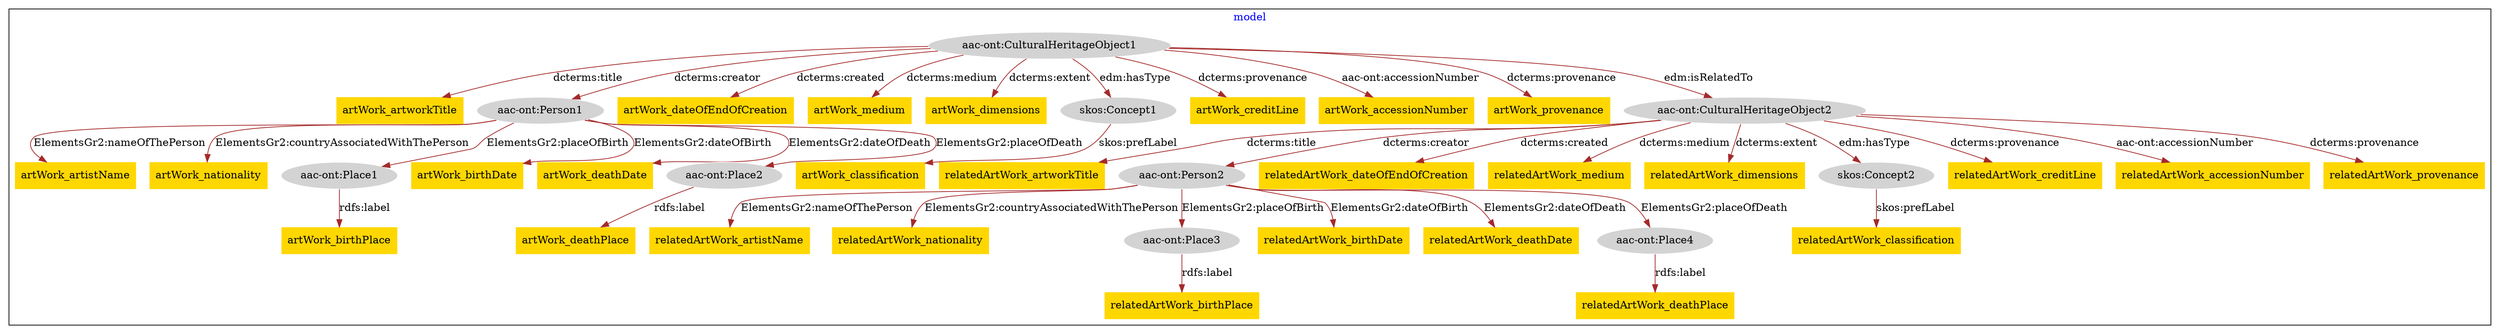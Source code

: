 digraph n0 {
fontcolor="blue"
remincross="true"
subgraph cluster {
label="model"
"aac-ont:CulturalHeritageObject1"[style="filled",color="white",fillcolor="lightgray",label="aac-ont:CulturalHeritageObject1"];
"artWork_artworkTitle"[shape="plaintext",style="filled",fillcolor="gold",label="artWork_artworkTitle"];
"aac-ont:Person1"[style="filled",color="white",fillcolor="lightgray",label="aac-ont:Person1"];
"artWork_artistName"[shape="plaintext",style="filled",fillcolor="gold",label="artWork_artistName"];
"artWork_nationality"[shape="plaintext",style="filled",fillcolor="gold",label="artWork_nationality"];
"aac-ont:Place1"[style="filled",color="white",fillcolor="lightgray",label="aac-ont:Place1"];
"artWork_birthPlace"[shape="plaintext",style="filled",fillcolor="gold",label="artWork_birthPlace"];
"artWork_birthDate"[shape="plaintext",style="filled",fillcolor="gold",label="artWork_birthDate"];
"artWork_deathDate"[shape="plaintext",style="filled",fillcolor="gold",label="artWork_deathDate"];
"aac-ont:Place2"[style="filled",color="white",fillcolor="lightgray",label="aac-ont:Place2"];
"artWork_deathPlace"[shape="plaintext",style="filled",fillcolor="gold",label="artWork_deathPlace"];
"artWork_dateOfEndOfCreation"[shape="plaintext",style="filled",fillcolor="gold",label="artWork_dateOfEndOfCreation"];
"artWork_medium"[shape="plaintext",style="filled",fillcolor="gold",label="artWork_medium"];
"artWork_dimensions"[shape="plaintext",style="filled",fillcolor="gold",label="artWork_dimensions"];
"skos:Concept1"[style="filled",color="white",fillcolor="lightgray",label="skos:Concept1"];
"artWork_classification"[shape="plaintext",style="filled",fillcolor="gold",label="artWork_classification"];
"artWork_creditLine"[shape="plaintext",style="filled",fillcolor="gold",label="artWork_creditLine"];
"artWork_accessionNumber"[shape="plaintext",style="filled",fillcolor="gold",label="artWork_accessionNumber"];
"artWork_provenance"[shape="plaintext",style="filled",fillcolor="gold",label="artWork_provenance"];
"aac-ont:CulturalHeritageObject2"[style="filled",color="white",fillcolor="lightgray",label="aac-ont:CulturalHeritageObject2"];
"relatedArtWork_artworkTitle"[shape="plaintext",style="filled",fillcolor="gold",label="relatedArtWork_artworkTitle"];
"aac-ont:Person2"[style="filled",color="white",fillcolor="lightgray",label="aac-ont:Person2"];
"relatedArtWork_artistName"[shape="plaintext",style="filled",fillcolor="gold",label="relatedArtWork_artistName"];
"relatedArtWork_nationality"[shape="plaintext",style="filled",fillcolor="gold",label="relatedArtWork_nationality"];
"aac-ont:Place3"[style="filled",color="white",fillcolor="lightgray",label="aac-ont:Place3"];
"relatedArtWork_birthPlace"[shape="plaintext",style="filled",fillcolor="gold",label="relatedArtWork_birthPlace"];
"relatedArtWork_birthDate"[shape="plaintext",style="filled",fillcolor="gold",label="relatedArtWork_birthDate"];
"relatedArtWork_deathDate"[shape="plaintext",style="filled",fillcolor="gold",label="relatedArtWork_deathDate"];
"aac-ont:Place4"[style="filled",color="white",fillcolor="lightgray",label="aac-ont:Place4"];
"relatedArtWork_deathPlace"[shape="plaintext",style="filled",fillcolor="gold",label="relatedArtWork_deathPlace"];
"relatedArtWork_dateOfEndOfCreation"[shape="plaintext",style="filled",fillcolor="gold",label="relatedArtWork_dateOfEndOfCreation"];
"relatedArtWork_medium"[shape="plaintext",style="filled",fillcolor="gold",label="relatedArtWork_medium"];
"relatedArtWork_dimensions"[shape="plaintext",style="filled",fillcolor="gold",label="relatedArtWork_dimensions"];
"skos:Concept2"[style="filled",color="white",fillcolor="lightgray",label="skos:Concept2"];
"relatedArtWork_classification"[shape="plaintext",style="filled",fillcolor="gold",label="relatedArtWork_classification"];
"relatedArtWork_creditLine"[shape="plaintext",style="filled",fillcolor="gold",label="relatedArtWork_creditLine"];
"relatedArtWork_accessionNumber"[shape="plaintext",style="filled",fillcolor="gold",label="relatedArtWork_accessionNumber"];
"relatedArtWork_provenance"[shape="plaintext",style="filled",fillcolor="gold",label="relatedArtWork_provenance"];
}
"aac-ont:CulturalHeritageObject1" -> "artWork_artworkTitle"[color="brown",fontcolor="black",label="dcterms:title"];
"aac-ont:Person1" -> "artWork_artistName"[color="brown",fontcolor="black",label="ElementsGr2:nameOfThePerson"];
"aac-ont:Person1" -> "artWork_nationality"[color="brown",fontcolor="black",label="ElementsGr2:countryAssociatedWithThePerson"];
"aac-ont:Place1" -> "artWork_birthPlace"[color="brown",fontcolor="black",label="rdfs:label"];
"aac-ont:Person1" -> "artWork_birthDate"[color="brown",fontcolor="black",label="ElementsGr2:dateOfBirth"];
"aac-ont:Person1" -> "artWork_deathDate"[color="brown",fontcolor="black",label="ElementsGr2:dateOfDeath"];
"aac-ont:Place2" -> "artWork_deathPlace"[color="brown",fontcolor="black",label="rdfs:label"];
"aac-ont:CulturalHeritageObject1" -> "artWork_dateOfEndOfCreation"[color="brown",fontcolor="black",label="dcterms:created"];
"aac-ont:CulturalHeritageObject1" -> "artWork_medium"[color="brown",fontcolor="black",label="dcterms:medium"];
"aac-ont:CulturalHeritageObject1" -> "artWork_dimensions"[color="brown",fontcolor="black",label="dcterms:extent"];
"skos:Concept1" -> "artWork_classification"[color="brown",fontcolor="black",label="skos:prefLabel"];
"aac-ont:CulturalHeritageObject1" -> "artWork_creditLine"[color="brown",fontcolor="black",label="dcterms:provenance"];
"aac-ont:CulturalHeritageObject1" -> "artWork_accessionNumber"[color="brown",fontcolor="black",label="aac-ont:accessionNumber"];
"aac-ont:CulturalHeritageObject1" -> "artWork_provenance"[color="brown",fontcolor="black",label="dcterms:provenance"];
"aac-ont:CulturalHeritageObject2" -> "relatedArtWork_artworkTitle"[color="brown",fontcolor="black",label="dcterms:title"];
"aac-ont:Person2" -> "relatedArtWork_artistName"[color="brown",fontcolor="black",label="ElementsGr2:nameOfThePerson"];
"aac-ont:Person2" -> "relatedArtWork_nationality"[color="brown",fontcolor="black",label="ElementsGr2:countryAssociatedWithThePerson"];
"aac-ont:Place3" -> "relatedArtWork_birthPlace"[color="brown",fontcolor="black",label="rdfs:label"];
"aac-ont:Person2" -> "relatedArtWork_birthDate"[color="brown",fontcolor="black",label="ElementsGr2:dateOfBirth"];
"aac-ont:Person2" -> "relatedArtWork_deathDate"[color="brown",fontcolor="black",label="ElementsGr2:dateOfDeath"];
"aac-ont:Place4" -> "relatedArtWork_deathPlace"[color="brown",fontcolor="black",label="rdfs:label"];
"aac-ont:CulturalHeritageObject2" -> "relatedArtWork_dateOfEndOfCreation"[color="brown",fontcolor="black",label="dcterms:created"];
"aac-ont:CulturalHeritageObject2" -> "relatedArtWork_medium"[color="brown",fontcolor="black",label="dcterms:medium"];
"aac-ont:CulturalHeritageObject2" -> "relatedArtWork_dimensions"[color="brown",fontcolor="black",label="dcterms:extent"];
"skos:Concept2" -> "relatedArtWork_classification"[color="brown",fontcolor="black",label="skos:prefLabel"];
"aac-ont:CulturalHeritageObject2" -> "relatedArtWork_creditLine"[color="brown",fontcolor="black",label="dcterms:provenance"];
"aac-ont:CulturalHeritageObject2" -> "relatedArtWork_accessionNumber"[color="brown",fontcolor="black",label="aac-ont:accessionNumber"];
"aac-ont:CulturalHeritageObject2" -> "relatedArtWork_provenance"[color="brown",fontcolor="black",label="dcterms:provenance"];
"aac-ont:CulturalHeritageObject1" -> "aac-ont:Person1"[color="brown",fontcolor="black",label="dcterms:creator"];
"aac-ont:CulturalHeritageObject1" -> "skos:Concept1"[color="brown",fontcolor="black",label="edm:hasType"];
"aac-ont:CulturalHeritageObject1" -> "aac-ont:CulturalHeritageObject2"[color="brown",fontcolor="black",label="edm:isRelatedTo"];
"aac-ont:Person1" -> "aac-ont:Place1"[color="brown",fontcolor="black",label="ElementsGr2:placeOfBirth"];
"aac-ont:Person1" -> "aac-ont:Place2"[color="brown",fontcolor="black",label="ElementsGr2:placeOfDeath"];
"aac-ont:CulturalHeritageObject2" -> "aac-ont:Person2"[color="brown",fontcolor="black",label="dcterms:creator"];
"aac-ont:CulturalHeritageObject2" -> "skos:Concept2"[color="brown",fontcolor="black",label="edm:hasType"];
"aac-ont:Person2" -> "aac-ont:Place3"[color="brown",fontcolor="black",label="ElementsGr2:placeOfBirth"];
"aac-ont:Person2" -> "aac-ont:Place4"[color="brown",fontcolor="black",label="ElementsGr2:placeOfDeath"];
}
